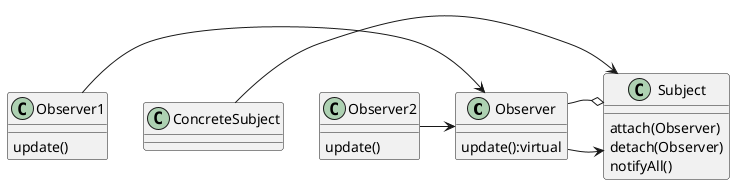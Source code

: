 @startuml

class Observer{
    update():virtual
}

class Subject{
    attach(Observer)
    detach(Observer)
    notifyAll()
}

class Observer1{
    update()
}

class Observer2{
    update()
}

class ConcreteSubject{

}

Observer1 -> Observer
Observer2 -> Observer

Observer -> Subject
Observer -o Subject

ConcreteSubject -> Subject

@enduml